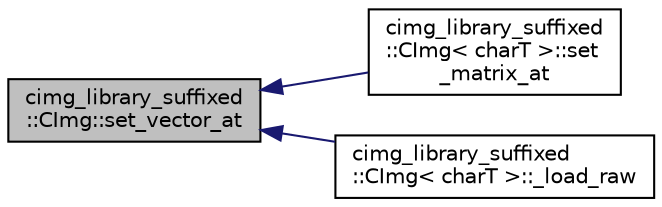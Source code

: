 digraph "cimg_library_suffixed::CImg::set_vector_at"
{
  edge [fontname="Helvetica",fontsize="10",labelfontname="Helvetica",labelfontsize="10"];
  node [fontname="Helvetica",fontsize="10",shape=record];
  rankdir="LR";
  Node1 [label="cimg_library_suffixed\l::CImg::set_vector_at",height=0.2,width=0.4,color="black", fillcolor="grey75", style="filled" fontcolor="black"];
  Node1 -> Node2 [dir="back",color="midnightblue",fontsize="10",style="solid",fontname="Helvetica"];
  Node2 [label="cimg_library_suffixed\l::CImg\< charT \>::set\l_matrix_at",height=0.2,width=0.4,color="black", fillcolor="white", style="filled",URL="$structcimg__library__suffixed_1_1_c_img.html#a67f2d6b7337330ec7633121768941917",tooltip="Set (square) matrix-valued pixel at specified position."];
  Node1 -> Node3 [dir="back",color="midnightblue",fontsize="10",style="solid",fontname="Helvetica"];
  Node3 [label="cimg_library_suffixed\l::CImg\< charT \>::_load_raw",height=0.2,width=0.4,color="black", fillcolor="white", style="filled",URL="$structcimg__library__suffixed_1_1_c_img.html#a88ea2fc9da669c9b6b09d4f8a8636e8c"];
}
